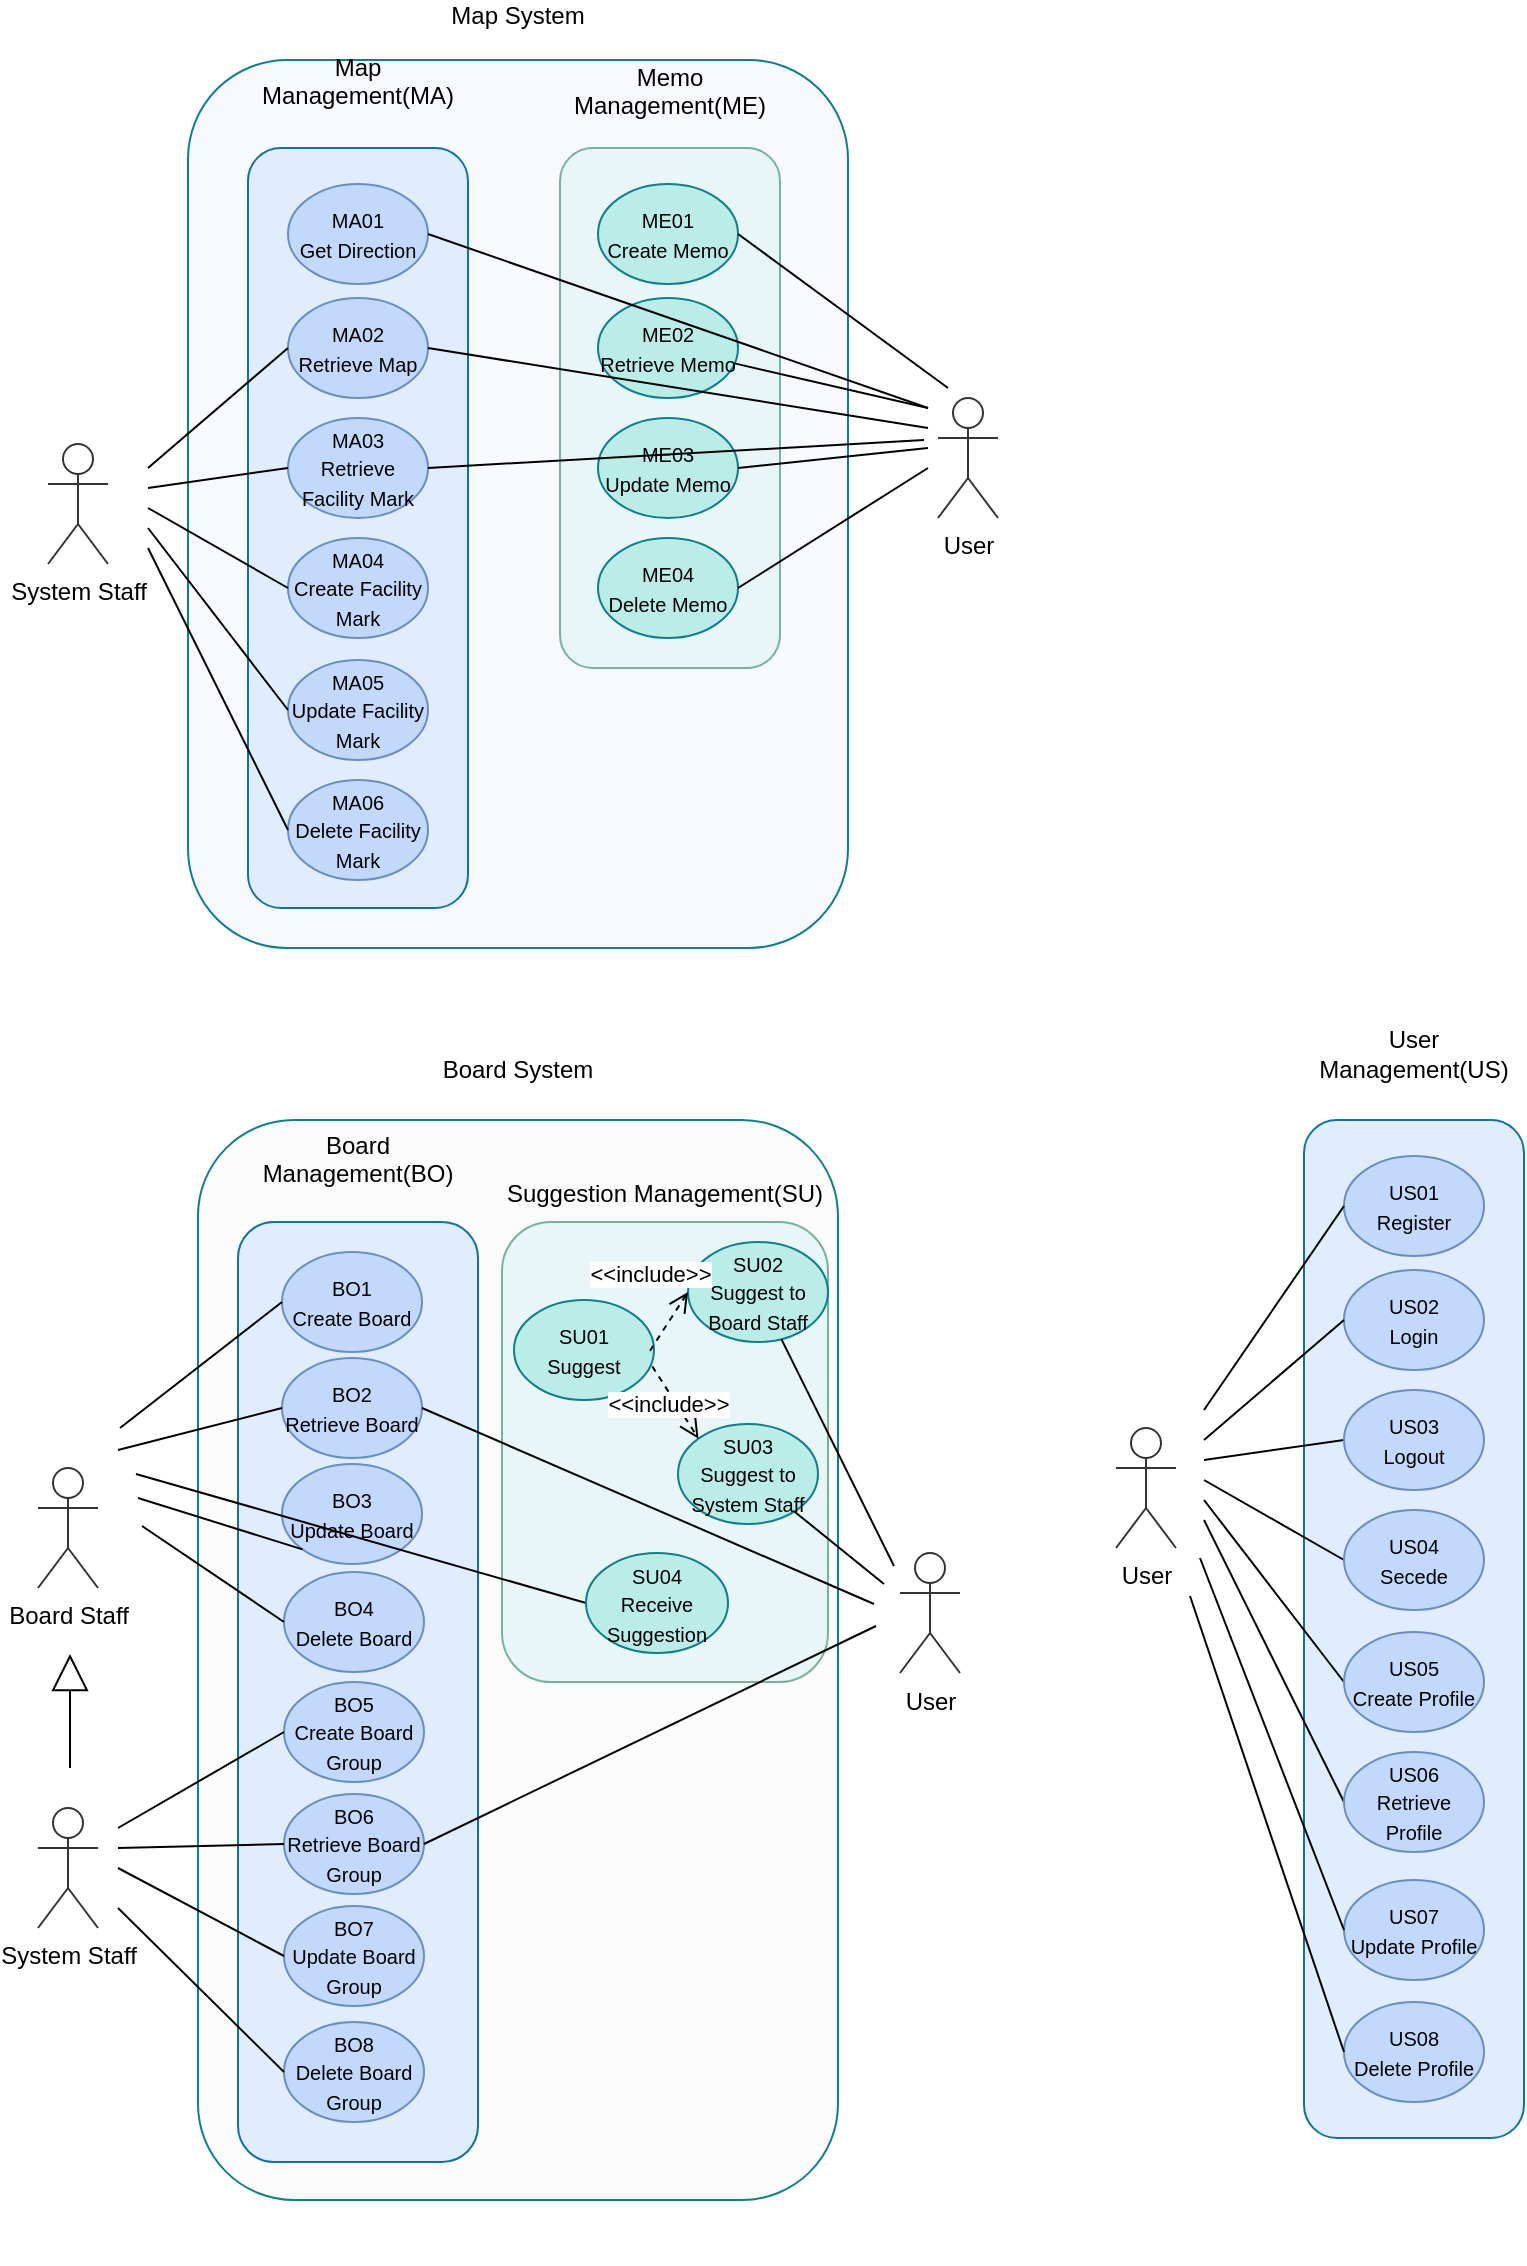 <mxfile version="14.5.7" type="github">
  <diagram id="os8BwO5idqNauNAGnZHe" name="Page-1">
    <mxGraphModel dx="943" dy="524" grid="0" gridSize="10" guides="1" tooltips="1" connect="1" arrows="1" fold="1" page="1" pageScale="1" pageWidth="827" pageHeight="1169" math="0" shadow="0">
      <root>
        <mxCell id="0" />
        <mxCell id="1" parent="0" />
        <mxCell id="9S0N9jBB2vzTJLr5Gff_-25" value="Board System&lt;br&gt;&lt;br&gt;&lt;br&gt;&lt;br&gt;&lt;br&gt;&lt;br&gt;&lt;br&gt;&lt;br&gt;&lt;br&gt;&lt;br&gt;&lt;br&gt;&lt;br&gt;&lt;br&gt;&lt;br&gt;&lt;br&gt;&lt;br&gt;&lt;br&gt;&lt;br&gt;&lt;br&gt;&lt;br&gt;&lt;br&gt;&lt;br&gt;&lt;br&gt;&lt;br&gt;&lt;br&gt;&lt;br&gt;&lt;br&gt;&lt;br&gt;&lt;br&gt;&lt;br&gt;&lt;br&gt;&lt;br&gt;&lt;br&gt;&lt;br&gt;&lt;br&gt;&lt;br&gt;&lt;br&gt;&lt;br&gt;&lt;br&gt;&lt;br&gt;&lt;br&gt;&lt;br&gt;" style="rounded=1;whiteSpace=wrap;html=1;strokeColor=#0E8088;fillColor=#FCFCFC;" parent="1" vertex="1">
          <mxGeometry x="125" y="565" width="320" height="540" as="geometry" />
        </mxCell>
        <mxCell id="9S0N9jBB2vzTJLr5Gff_-110" value="Suggestion Management(SU)&lt;br&gt;&lt;br&gt;&lt;br&gt;&lt;br&gt;&lt;br&gt;&lt;br&gt;&lt;br&gt;&lt;br&gt;&lt;br&gt;&lt;br&gt;&lt;br&gt;&lt;br&gt;&lt;br&gt;&lt;br&gt;&lt;br&gt;&lt;br&gt;&lt;br&gt;&lt;br&gt;&lt;br&gt;" style="rounded=1;whiteSpace=wrap;html=1;fillColor=#E8F6F7;strokeColor=#76B39D;" parent="1" vertex="1">
          <mxGeometry x="277" y="616" width="163" height="230" as="geometry" />
        </mxCell>
        <mxCell id="9S0N9jBB2vzTJLr5Gff_-77" value="" style="group" parent="1" vertex="1" connectable="0">
          <mxGeometry x="50" y="35" width="506" height="444" as="geometry" />
        </mxCell>
        <mxCell id="9S0N9jBB2vzTJLr5Gff_-24" value="Map System&lt;br&gt;&lt;br&gt;&lt;br&gt;&lt;br&gt;&lt;br&gt;&lt;br&gt;&lt;br&gt;&lt;br&gt;&lt;br&gt;&lt;br&gt;&lt;br&gt;&lt;br&gt;&lt;br&gt;&lt;br&gt;&lt;br&gt;&lt;br&gt;&lt;br&gt;&lt;br&gt;&lt;br&gt;&lt;br&gt;&lt;br&gt;&lt;br&gt;&lt;br&gt;&lt;br&gt;&lt;br&gt;&lt;br&gt;&lt;br&gt;&lt;br&gt;&lt;br&gt;&lt;br&gt;&lt;br&gt;&lt;br&gt;&lt;br&gt;&lt;br&gt;&lt;br&gt;" style="rounded=1;whiteSpace=wrap;html=1;strokeColor=#0e8088;fillColor=#F7F9FC;" parent="9S0N9jBB2vzTJLr5Gff_-77" vertex="1">
          <mxGeometry x="70" width="330" height="444" as="geometry" />
        </mxCell>
        <mxCell id="9S0N9jBB2vzTJLr5Gff_-1" value="System Staff" style="shape=umlActor;verticalLabelPosition=bottom;verticalAlign=top;html=1;outlineConnect=0;fillColor=none;strokeColor=#333333;" parent="9S0N9jBB2vzTJLr5Gff_-77" vertex="1">
          <mxGeometry y="192" width="30" height="60" as="geometry" />
        </mxCell>
        <mxCell id="9S0N9jBB2vzTJLr5Gff_-3" value="User" style="shape=umlActor;verticalLabelPosition=bottom;verticalAlign=top;html=1;outlineConnect=0;fillColor=none;strokeColor=#333333;" parent="9S0N9jBB2vzTJLr5Gff_-77" vertex="1">
          <mxGeometry x="445" y="169" width="30" height="60" as="geometry" />
        </mxCell>
        <mxCell id="9S0N9jBB2vzTJLr5Gff_-61" value="" style="group" parent="9S0N9jBB2vzTJLr5Gff_-77" vertex="1" connectable="0">
          <mxGeometry x="100" y="44" width="110" height="380" as="geometry" />
        </mxCell>
        <mxCell id="9S0N9jBB2vzTJLr5Gff_-19" value="Map Management(MA)&lt;br&gt;&lt;br&gt;&lt;br&gt;&lt;br&gt;&lt;br&gt;&lt;br&gt;&lt;br&gt;&lt;br&gt;&lt;br&gt;&lt;br&gt;&lt;br&gt;&lt;br&gt;&lt;br&gt;&lt;br&gt;&lt;br&gt;&lt;br&gt;&lt;br&gt;&lt;br&gt;&lt;br&gt;&lt;br&gt;&lt;br&gt;&lt;br&gt;&lt;br&gt;&lt;br&gt;&lt;br&gt;&lt;br&gt;&lt;br&gt;&lt;br&gt;&lt;br&gt;&lt;br&gt;&lt;br&gt;&lt;br&gt;" style="rounded=1;whiteSpace=wrap;html=1;strokeColor=#10739e;fillColor=#E0EDFF;" parent="9S0N9jBB2vzTJLr5Gff_-61" vertex="1">
          <mxGeometry width="110" height="380" as="geometry" />
        </mxCell>
        <mxCell id="9S0N9jBB2vzTJLr5Gff_-6" value="&lt;font style=&quot;font-size: 10px&quot;&gt;MA04&lt;br&gt;Create Facility Mark&lt;/font&gt;" style="ellipse;whiteSpace=wrap;html=1;strokeColor=#6c8ebf;fillColor=#C2D9FC;" parent="9S0N9jBB2vzTJLr5Gff_-61" vertex="1">
          <mxGeometry x="20" y="195" width="70" height="50" as="geometry" />
        </mxCell>
        <mxCell id="9S0N9jBB2vzTJLr5Gff_-7" value="&lt;font style=&quot;font-size: 10px&quot;&gt;MA05&lt;br&gt;Update Facility Mark&lt;/font&gt;" style="ellipse;whiteSpace=wrap;html=1;strokeColor=#6c8ebf;fillColor=#C2D9FC;" parent="9S0N9jBB2vzTJLr5Gff_-61" vertex="1">
          <mxGeometry x="20" y="256" width="70" height="50" as="geometry" />
        </mxCell>
        <mxCell id="9S0N9jBB2vzTJLr5Gff_-8" value="&lt;font style=&quot;font-size: 10px&quot;&gt;MA06&lt;br&gt;Delete Facility Mark&lt;/font&gt;" style="ellipse;whiteSpace=wrap;html=1;strokeColor=#6c8ebf;fillColor=#C2D9FC;" parent="9S0N9jBB2vzTJLr5Gff_-61" vertex="1">
          <mxGeometry x="20" y="316" width="70" height="50" as="geometry" />
        </mxCell>
        <mxCell id="9S0N9jBB2vzTJLr5Gff_-9" value="&lt;font style=&quot;font-size: 10px&quot;&gt;MA01&lt;br&gt;Get Direction&lt;/font&gt;" style="ellipse;whiteSpace=wrap;html=1;strokeColor=#6c8ebf;fillColor=#C2D9FC;" parent="9S0N9jBB2vzTJLr5Gff_-61" vertex="1">
          <mxGeometry x="20" y="18" width="70" height="50" as="geometry" />
        </mxCell>
        <mxCell id="9S0N9jBB2vzTJLr5Gff_-10" value="&lt;font style=&quot;font-size: 10px&quot;&gt;MA03&lt;br&gt;Retrieve Facility Mark&lt;/font&gt;" style="ellipse;whiteSpace=wrap;html=1;strokeColor=#6c8ebf;fillColor=#C2D9FC;" parent="9S0N9jBB2vzTJLr5Gff_-61" vertex="1">
          <mxGeometry x="20" y="135" width="70" height="50" as="geometry" />
        </mxCell>
        <mxCell id="9S0N9jBB2vzTJLr5Gff_-12" value="&lt;font style=&quot;font-size: 10px&quot;&gt;MA02&lt;br&gt;Retrieve Map&lt;/font&gt;" style="ellipse;whiteSpace=wrap;html=1;strokeColor=#6c8ebf;fillColor=#C2D9FC;" parent="9S0N9jBB2vzTJLr5Gff_-61" vertex="1">
          <mxGeometry x="20" y="75" width="70" height="50" as="geometry" />
        </mxCell>
        <mxCell id="9S0N9jBB2vzTJLr5Gff_-62" value="" style="group" parent="9S0N9jBB2vzTJLr5Gff_-77" vertex="1" connectable="0">
          <mxGeometry x="256" y="44" width="110" height="260" as="geometry" />
        </mxCell>
        <mxCell id="9S0N9jBB2vzTJLr5Gff_-18" value="Memo Management(ME)&lt;br&gt;&lt;br&gt;&lt;br&gt;&lt;br&gt;&lt;br&gt;&lt;br&gt;&lt;br&gt;&lt;br&gt;&lt;br&gt;&lt;br&gt;&lt;br&gt;&lt;br&gt;&lt;br&gt;&lt;br&gt;&lt;br&gt;&lt;br&gt;&lt;br&gt;&lt;br&gt;&lt;br&gt;&lt;br&gt;&lt;br&gt;&lt;br&gt;&lt;br&gt;" style="rounded=1;whiteSpace=wrap;html=1;fillColor=#E8F6F7;strokeColor=#76B39D;" parent="9S0N9jBB2vzTJLr5Gff_-62" vertex="1">
          <mxGeometry width="110" height="260" as="geometry" />
        </mxCell>
        <mxCell id="9S0N9jBB2vzTJLr5Gff_-14" value="&lt;font style=&quot;font-size: 10px&quot;&gt;ME01&lt;br&gt;Create Memo&lt;/font&gt;" style="ellipse;whiteSpace=wrap;html=1;strokeColor=#0e8088;fillColor=#BBEDE8;" parent="9S0N9jBB2vzTJLr5Gff_-62" vertex="1">
          <mxGeometry x="19" y="18" width="70" height="50" as="geometry" />
        </mxCell>
        <mxCell id="9S0N9jBB2vzTJLr5Gff_-15" value="&lt;font style=&quot;font-size: 10px&quot;&gt;ME02&lt;br&gt;Retrieve Memo&lt;/font&gt;" style="ellipse;whiteSpace=wrap;html=1;strokeColor=#0e8088;fillColor=#BBEDE8;" parent="9S0N9jBB2vzTJLr5Gff_-62" vertex="1">
          <mxGeometry x="19" y="75" width="70" height="50" as="geometry" />
        </mxCell>
        <mxCell id="9S0N9jBB2vzTJLr5Gff_-16" value="&lt;font style=&quot;font-size: 10px&quot;&gt;ME03&lt;br&gt;Update Memo&lt;/font&gt;" style="ellipse;whiteSpace=wrap;html=1;strokeColor=#0e8088;fillColor=#BBEDE8;" parent="9S0N9jBB2vzTJLr5Gff_-62" vertex="1">
          <mxGeometry x="19" y="135" width="70" height="50" as="geometry" />
        </mxCell>
        <mxCell id="9S0N9jBB2vzTJLr5Gff_-17" value="&lt;font style=&quot;font-size: 10px&quot;&gt;ME04&lt;br&gt;Delete Memo&lt;/font&gt;" style="ellipse;whiteSpace=wrap;html=1;strokeColor=#0e8088;fillColor=#BBEDE8;" parent="9S0N9jBB2vzTJLr5Gff_-62" vertex="1">
          <mxGeometry x="19" y="195" width="70" height="50" as="geometry" />
        </mxCell>
        <mxCell id="9S0N9jBB2vzTJLr5Gff_-64" value="" style="endArrow=none;html=1;exitX=1;exitY=0.5;exitDx=0;exitDy=0;" parent="9S0N9jBB2vzTJLr5Gff_-77" source="9S0N9jBB2vzTJLr5Gff_-14" edge="1">
          <mxGeometry width="50" height="50" relative="1" as="geometry">
            <mxPoint x="260" y="304" as="sourcePoint" />
            <mxPoint x="450" y="164" as="targetPoint" />
          </mxGeometry>
        </mxCell>
        <mxCell id="9S0N9jBB2vzTJLr5Gff_-65" value="" style="endArrow=none;html=1;" parent="9S0N9jBB2vzTJLr5Gff_-77" source="9S0N9jBB2vzTJLr5Gff_-15" edge="1">
          <mxGeometry width="50" height="50" relative="1" as="geometry">
            <mxPoint x="355" y="97" as="sourcePoint" />
            <mxPoint x="440" y="174" as="targetPoint" />
          </mxGeometry>
        </mxCell>
        <mxCell id="9S0N9jBB2vzTJLr5Gff_-66" value="" style="endArrow=none;html=1;exitX=1;exitY=0.5;exitDx=0;exitDy=0;" parent="9S0N9jBB2vzTJLr5Gff_-77" source="9S0N9jBB2vzTJLr5Gff_-16" edge="1">
          <mxGeometry width="50" height="50" relative="1" as="geometry">
            <mxPoint x="365" y="107" as="sourcePoint" />
            <mxPoint x="440" y="194" as="targetPoint" />
          </mxGeometry>
        </mxCell>
        <mxCell id="9S0N9jBB2vzTJLr5Gff_-67" value="" style="endArrow=none;html=1;exitX=1;exitY=0.5;exitDx=0;exitDy=0;" parent="9S0N9jBB2vzTJLr5Gff_-77" source="9S0N9jBB2vzTJLr5Gff_-17" edge="1">
          <mxGeometry width="50" height="50" relative="1" as="geometry">
            <mxPoint x="375" y="117" as="sourcePoint" />
            <mxPoint x="440" y="204" as="targetPoint" />
          </mxGeometry>
        </mxCell>
        <mxCell id="9S0N9jBB2vzTJLr5Gff_-68" value="" style="endArrow=none;html=1;exitX=1;exitY=0.5;exitDx=0;exitDy=0;" parent="9S0N9jBB2vzTJLr5Gff_-77" source="9S0N9jBB2vzTJLr5Gff_-9" edge="1">
          <mxGeometry width="50" height="50" relative="1" as="geometry">
            <mxPoint x="385" y="127" as="sourcePoint" />
            <mxPoint x="440" y="174" as="targetPoint" />
          </mxGeometry>
        </mxCell>
        <mxCell id="9S0N9jBB2vzTJLr5Gff_-69" value="" style="endArrow=none;html=1;exitX=1;exitY=0.5;exitDx=0;exitDy=0;" parent="9S0N9jBB2vzTJLr5Gff_-77" source="9S0N9jBB2vzTJLr5Gff_-12" edge="1">
          <mxGeometry width="50" height="50" relative="1" as="geometry">
            <mxPoint x="395" y="137" as="sourcePoint" />
            <mxPoint x="440" y="184" as="targetPoint" />
          </mxGeometry>
        </mxCell>
        <mxCell id="9S0N9jBB2vzTJLr5Gff_-70" value="" style="endArrow=none;html=1;entryX=0;entryY=0.5;entryDx=0;entryDy=0;" parent="9S0N9jBB2vzTJLr5Gff_-77" target="9S0N9jBB2vzTJLr5Gff_-10" edge="1">
          <mxGeometry width="50" height="50" relative="1" as="geometry">
            <mxPoint x="50" y="214" as="sourcePoint" />
            <mxPoint x="490" y="234" as="targetPoint" />
          </mxGeometry>
        </mxCell>
        <mxCell id="9S0N9jBB2vzTJLr5Gff_-72" value="" style="endArrow=none;html=1;entryX=0;entryY=0.5;entryDx=0;entryDy=0;" parent="9S0N9jBB2vzTJLr5Gff_-77" target="9S0N9jBB2vzTJLr5Gff_-6" edge="1">
          <mxGeometry width="50" height="50" relative="1" as="geometry">
            <mxPoint x="50" y="224" as="sourcePoint" />
            <mxPoint x="130.0" y="214" as="targetPoint" />
          </mxGeometry>
        </mxCell>
        <mxCell id="9S0N9jBB2vzTJLr5Gff_-73" value="" style="endArrow=none;html=1;entryX=0;entryY=0.5;entryDx=0;entryDy=0;" parent="9S0N9jBB2vzTJLr5Gff_-77" target="9S0N9jBB2vzTJLr5Gff_-7" edge="1">
          <mxGeometry width="50" height="50" relative="1" as="geometry">
            <mxPoint x="50" y="234" as="sourcePoint" />
            <mxPoint x="140.0" y="224" as="targetPoint" />
          </mxGeometry>
        </mxCell>
        <mxCell id="9S0N9jBB2vzTJLr5Gff_-74" value="" style="endArrow=none;html=1;entryX=0;entryY=0.5;entryDx=0;entryDy=0;" parent="9S0N9jBB2vzTJLr5Gff_-77" target="9S0N9jBB2vzTJLr5Gff_-8" edge="1">
          <mxGeometry width="50" height="50" relative="1" as="geometry">
            <mxPoint x="50" y="244" as="sourcePoint" />
            <mxPoint x="150.0" y="234" as="targetPoint" />
          </mxGeometry>
        </mxCell>
        <mxCell id="9S0N9jBB2vzTJLr5Gff_-75" value="" style="endArrow=none;html=1;entryX=0;entryY=0.5;entryDx=0;entryDy=0;" parent="9S0N9jBB2vzTJLr5Gff_-77" target="9S0N9jBB2vzTJLr5Gff_-12" edge="1">
          <mxGeometry width="50" height="50" relative="1" as="geometry">
            <mxPoint x="50" y="204" as="sourcePoint" />
            <mxPoint x="160.0" y="244" as="targetPoint" />
          </mxGeometry>
        </mxCell>
        <mxCell id="H-9pgvWS_5h5iuOldSry-32" value="" style="endArrow=none;html=1;exitX=1;exitY=0.5;exitDx=0;exitDy=0;" edge="1" parent="1" source="9S0N9jBB2vzTJLr5Gff_-10">
          <mxGeometry width="50" height="50" relative="1" as="geometry">
            <mxPoint x="282" y="298" as="sourcePoint" />
            <mxPoint x="488" y="225" as="targetPoint" />
          </mxGeometry>
        </mxCell>
        <mxCell id="H-9pgvWS_5h5iuOldSry-60" value="" style="group" vertex="1" connectable="0" parent="1">
          <mxGeometry x="584" y="565" width="204" height="509" as="geometry" />
        </mxCell>
        <mxCell id="H-9pgvWS_5h5iuOldSry-6" value="User Management(US)&lt;br&gt;&lt;br&gt;&lt;br&gt;&lt;br&gt;&lt;br&gt;&lt;br&gt;&lt;br&gt;&lt;br&gt;&lt;br&gt;&lt;br&gt;&lt;br&gt;&lt;br&gt;&lt;br&gt;&lt;br&gt;&lt;br&gt;&lt;br&gt;&lt;br&gt;&lt;br&gt;&lt;br&gt;&lt;br&gt;&lt;br&gt;&lt;br&gt;&lt;br&gt;&lt;br&gt;&lt;br&gt;&lt;br&gt;&lt;br&gt;&lt;br&gt;&lt;br&gt;&lt;br&gt;&lt;br&gt;&lt;br&gt;&lt;br&gt;&lt;br&gt;&lt;br&gt;&lt;br&gt;&lt;br&gt;&lt;br&gt;&lt;br&gt;&lt;br&gt;&lt;br&gt;" style="rounded=1;whiteSpace=wrap;html=1;strokeColor=#10739e;fillColor=#E0EDFF;" vertex="1" parent="H-9pgvWS_5h5iuOldSry-60">
          <mxGeometry x="94" width="110" height="509" as="geometry" />
        </mxCell>
        <mxCell id="H-9pgvWS_5h5iuOldSry-4" value="User" style="shape=umlActor;verticalLabelPosition=bottom;verticalAlign=top;html=1;outlineConnect=0;fillColor=none;strokeColor=#333333;" vertex="1" parent="H-9pgvWS_5h5iuOldSry-60">
          <mxGeometry y="154" width="30" height="60" as="geometry" />
        </mxCell>
        <mxCell id="H-9pgvWS_5h5iuOldSry-25" value="" style="endArrow=none;html=1;entryX=0;entryY=0.5;entryDx=0;entryDy=0;" edge="1" parent="H-9pgvWS_5h5iuOldSry-60" target="H-9pgvWS_5h5iuOldSry-11">
          <mxGeometry x="-6" y="-44" width="50" height="50" as="geometry">
            <mxPoint x="44" y="170" as="sourcePoint" />
            <mxPoint x="484" y="190" as="targetPoint" />
          </mxGeometry>
        </mxCell>
        <mxCell id="H-9pgvWS_5h5iuOldSry-26" value="" style="endArrow=none;html=1;entryX=0;entryY=0.5;entryDx=0;entryDy=0;" edge="1" parent="H-9pgvWS_5h5iuOldSry-60" target="H-9pgvWS_5h5iuOldSry-7">
          <mxGeometry x="-6" y="-44" width="50" height="50" as="geometry">
            <mxPoint x="44" y="180" as="sourcePoint" />
            <mxPoint x="124.0" y="170" as="targetPoint" />
          </mxGeometry>
        </mxCell>
        <mxCell id="H-9pgvWS_5h5iuOldSry-27" value="" style="endArrow=none;html=1;entryX=0;entryY=0.5;entryDx=0;entryDy=0;" edge="1" parent="H-9pgvWS_5h5iuOldSry-60" target="H-9pgvWS_5h5iuOldSry-8">
          <mxGeometry x="-6" y="-44" width="50" height="50" as="geometry">
            <mxPoint x="44" y="190" as="sourcePoint" />
            <mxPoint x="134.0" y="180" as="targetPoint" />
          </mxGeometry>
        </mxCell>
        <mxCell id="H-9pgvWS_5h5iuOldSry-28" value="" style="endArrow=none;html=1;entryX=0;entryY=0.5;entryDx=0;entryDy=0;" edge="1" parent="H-9pgvWS_5h5iuOldSry-60" target="H-9pgvWS_5h5iuOldSry-9">
          <mxGeometry x="-6" y="-44" width="50" height="50" as="geometry">
            <mxPoint x="44" y="200" as="sourcePoint" />
            <mxPoint x="144.0" y="190" as="targetPoint" />
          </mxGeometry>
        </mxCell>
        <mxCell id="H-9pgvWS_5h5iuOldSry-7" value="&lt;font style=&quot;font-size: 10px&quot;&gt;US04&lt;br&gt;Secede&lt;br&gt;&lt;/font&gt;" style="ellipse;whiteSpace=wrap;html=1;strokeColor=#6c8ebf;fillColor=#C2D9FC;" vertex="1" parent="H-9pgvWS_5h5iuOldSry-60">
          <mxGeometry x="114" y="195" width="70" height="50" as="geometry" />
        </mxCell>
        <mxCell id="H-9pgvWS_5h5iuOldSry-8" value="&lt;font style=&quot;font-size: 10px&quot;&gt;US05&lt;br&gt;Create Profile&lt;/font&gt;" style="ellipse;whiteSpace=wrap;html=1;strokeColor=#6c8ebf;fillColor=#C2D9FC;" vertex="1" parent="H-9pgvWS_5h5iuOldSry-60">
          <mxGeometry x="114" y="256" width="70" height="50" as="geometry" />
        </mxCell>
        <mxCell id="H-9pgvWS_5h5iuOldSry-9" value="&lt;font style=&quot;font-size: 10px&quot;&gt;US06&lt;br&gt;Retrieve Profile&lt;/font&gt;" style="ellipse;whiteSpace=wrap;html=1;strokeColor=#6c8ebf;fillColor=#C2D9FC;" vertex="1" parent="H-9pgvWS_5h5iuOldSry-60">
          <mxGeometry x="114" y="316" width="70" height="50" as="geometry" />
        </mxCell>
        <mxCell id="H-9pgvWS_5h5iuOldSry-10" value="&lt;font style=&quot;font-size: 10px&quot;&gt;US01&lt;br&gt;Register&lt;/font&gt;" style="ellipse;whiteSpace=wrap;html=1;strokeColor=#6c8ebf;fillColor=#C2D9FC;" vertex="1" parent="H-9pgvWS_5h5iuOldSry-60">
          <mxGeometry x="114" y="18" width="70" height="50" as="geometry" />
        </mxCell>
        <mxCell id="H-9pgvWS_5h5iuOldSry-11" value="&lt;font style=&quot;font-size: 10px&quot;&gt;US03&lt;br&gt;Logout&lt;/font&gt;" style="ellipse;whiteSpace=wrap;html=1;strokeColor=#6c8ebf;fillColor=#C2D9FC;" vertex="1" parent="H-9pgvWS_5h5iuOldSry-60">
          <mxGeometry x="114" y="135" width="70" height="50" as="geometry" />
        </mxCell>
        <mxCell id="H-9pgvWS_5h5iuOldSry-12" value="&lt;font style=&quot;font-size: 10px&quot;&gt;US02&lt;br&gt;Login&lt;/font&gt;" style="ellipse;whiteSpace=wrap;html=1;strokeColor=#6c8ebf;fillColor=#C2D9FC;" vertex="1" parent="H-9pgvWS_5h5iuOldSry-60">
          <mxGeometry x="114" y="75" width="70" height="50" as="geometry" />
        </mxCell>
        <mxCell id="H-9pgvWS_5h5iuOldSry-55" value="&lt;font style=&quot;font-size: 10px&quot;&gt;US07&lt;br&gt;Update Profile&lt;/font&gt;" style="ellipse;whiteSpace=wrap;html=1;strokeColor=#6c8ebf;fillColor=#C2D9FC;" vertex="1" parent="H-9pgvWS_5h5iuOldSry-60">
          <mxGeometry x="114" y="380" width="70" height="50" as="geometry" />
        </mxCell>
        <mxCell id="H-9pgvWS_5h5iuOldSry-56" value="&lt;font style=&quot;font-size: 10px&quot;&gt;US08&lt;br&gt;Delete Profile&lt;/font&gt;" style="ellipse;whiteSpace=wrap;html=1;strokeColor=#6c8ebf;fillColor=#C2D9FC;" vertex="1" parent="H-9pgvWS_5h5iuOldSry-60">
          <mxGeometry x="114" y="441" width="70" height="50" as="geometry" />
        </mxCell>
        <mxCell id="H-9pgvWS_5h5iuOldSry-57" value="" style="endArrow=none;html=1;entryX=0;entryY=0.5;entryDx=0;entryDy=0;" edge="1" parent="H-9pgvWS_5h5iuOldSry-60" target="H-9pgvWS_5h5iuOldSry-10">
          <mxGeometry width="50" height="50" relative="1" as="geometry">
            <mxPoint x="44" y="145" as="sourcePoint" />
            <mxPoint x="434" y="263" as="targetPoint" />
          </mxGeometry>
        </mxCell>
        <mxCell id="H-9pgvWS_5h5iuOldSry-29" value="" style="endArrow=none;html=1;entryX=0;entryY=0.5;entryDx=0;entryDy=0;" edge="1" parent="H-9pgvWS_5h5iuOldSry-60" target="H-9pgvWS_5h5iuOldSry-12">
          <mxGeometry x="-6" y="-44" width="50" height="50" as="geometry">
            <mxPoint x="44" y="160" as="sourcePoint" />
            <mxPoint x="154.0" y="200" as="targetPoint" />
          </mxGeometry>
        </mxCell>
        <mxCell id="H-9pgvWS_5h5iuOldSry-58" value="" style="endArrow=none;html=1;entryX=0;entryY=0.5;entryDx=0;entryDy=0;" edge="1" parent="H-9pgvWS_5h5iuOldSry-60" target="H-9pgvWS_5h5iuOldSry-56">
          <mxGeometry width="50" height="50" relative="1" as="geometry">
            <mxPoint x="37" y="238" as="sourcePoint" />
            <mxPoint x="434" y="263" as="targetPoint" />
          </mxGeometry>
        </mxCell>
        <mxCell id="H-9pgvWS_5h5iuOldSry-59" value="" style="endArrow=none;html=1;entryX=0;entryY=0.5;entryDx=0;entryDy=0;" edge="1" parent="H-9pgvWS_5h5iuOldSry-60" target="H-9pgvWS_5h5iuOldSry-55">
          <mxGeometry width="50" height="50" relative="1" as="geometry">
            <mxPoint x="42" y="219" as="sourcePoint" />
            <mxPoint x="434" y="263" as="targetPoint" />
          </mxGeometry>
        </mxCell>
        <mxCell id="9S0N9jBB2vzTJLr5Gff_-109" value="User" style="shape=umlActor;verticalLabelPosition=bottom;verticalAlign=top;html=1;outlineConnect=0;strokeColor=#333333;fillColor=none;" parent="1" vertex="1">
          <mxGeometry x="476" y="781.5" width="30" height="60" as="geometry" />
        </mxCell>
        <mxCell id="9S0N9jBB2vzTJLr5Gff_-128" value="" style="group" parent="1" vertex="1" connectable="0">
          <mxGeometry x="145" y="616" width="120" height="470" as="geometry" />
        </mxCell>
        <mxCell id="9S0N9jBB2vzTJLr5Gff_-120" value="Board Management(BO)&lt;br&gt;&lt;br&gt;&lt;br&gt;&lt;br&gt;&lt;br&gt;&lt;br&gt;&lt;br&gt;&lt;br&gt;&lt;br&gt;&lt;br&gt;&lt;br&gt;&lt;br&gt;&lt;br&gt;&lt;br&gt;&lt;br&gt;&lt;br&gt;&lt;br&gt;&lt;br&gt;&lt;br&gt;&lt;br&gt;&lt;br&gt;&lt;br&gt;&lt;br&gt;&lt;br&gt;&lt;br&gt;&lt;br&gt;&lt;br&gt;&lt;br&gt;&lt;br&gt;&lt;br&gt;&lt;br&gt;&lt;br&gt;&lt;br&gt;&lt;br&gt;&lt;br&gt;&lt;br&gt;&lt;br&gt;&lt;br&gt;" style="rounded=1;whiteSpace=wrap;html=1;strokeColor=#10739e;fillColor=#E0EDFF;" parent="9S0N9jBB2vzTJLr5Gff_-128" vertex="1">
          <mxGeometry width="120" height="470" as="geometry" />
        </mxCell>
        <mxCell id="9S0N9jBB2vzTJLr5Gff_-33" value="&lt;font style=&quot;font-size: 10px&quot;&gt;BO6&lt;br&gt;Retrieve Board Group&lt;/font&gt;" style="ellipse;whiteSpace=wrap;html=1;fillColor=#C2D9FC;strokeColor=#6C8EBF;" parent="9S0N9jBB2vzTJLr5Gff_-128" vertex="1">
          <mxGeometry x="23" y="286" width="70" height="50" as="geometry" />
        </mxCell>
        <mxCell id="9S0N9jBB2vzTJLr5Gff_-29" value="&lt;font style=&quot;font-size: 10px&quot;&gt;BO5&lt;br&gt;Create Board Group&lt;/font&gt;" style="ellipse;whiteSpace=wrap;html=1;fillColor=#C2D9FC;strokeColor=#6C8EBF;" parent="9S0N9jBB2vzTJLr5Gff_-128" vertex="1">
          <mxGeometry x="23" y="230" width="70" height="50" as="geometry" />
        </mxCell>
        <mxCell id="9S0N9jBB2vzTJLr5Gff_-30" value="&lt;font style=&quot;font-size: 10px&quot;&gt;BO7&lt;br&gt;Update Board Group&lt;/font&gt;" style="ellipse;whiteSpace=wrap;html=1;fillColor=#C2D9FC;strokeColor=#6C8EBF;" parent="9S0N9jBB2vzTJLr5Gff_-128" vertex="1">
          <mxGeometry x="23" y="342" width="70" height="50" as="geometry" />
        </mxCell>
        <mxCell id="9S0N9jBB2vzTJLr5Gff_-31" value="&lt;font style=&quot;font-size: 10px&quot;&gt;BO8&lt;br&gt;Delete Board Group&lt;/font&gt;" style="ellipse;whiteSpace=wrap;html=1;fillColor=#C2D9FC;strokeColor=#6C8EBF;" parent="9S0N9jBB2vzTJLr5Gff_-128" vertex="1">
          <mxGeometry x="23" y="400" width="70" height="50" as="geometry" />
        </mxCell>
        <mxCell id="H-9pgvWS_5h5iuOldSry-35" value="" style="group" vertex="1" connectable="0" parent="9S0N9jBB2vzTJLr5Gff_-128">
          <mxGeometry x="22" y="15" width="71" height="210" as="geometry" />
        </mxCell>
        <mxCell id="9S0N9jBB2vzTJLr5Gff_-26" value="&lt;font style=&quot;font-size: 10px&quot;&gt;BO2&lt;br&gt;Retrieve Board&lt;/font&gt;" style="ellipse;whiteSpace=wrap;html=1;fillColor=#C2D9FC;strokeColor=#6C8EBF;" parent="H-9pgvWS_5h5iuOldSry-35" vertex="1">
          <mxGeometry y="53" width="70" height="50" as="geometry" />
        </mxCell>
        <mxCell id="9S0N9jBB2vzTJLr5Gff_-27" value="&lt;font style=&quot;font-size: 10px&quot;&gt;BO3&lt;br&gt;Update Board&lt;/font&gt;" style="ellipse;whiteSpace=wrap;html=1;fillColor=#C2D9FC;strokeColor=#6C8EBF;" parent="H-9pgvWS_5h5iuOldSry-35" vertex="1">
          <mxGeometry y="106" width="70" height="50" as="geometry" />
        </mxCell>
        <mxCell id="9S0N9jBB2vzTJLr5Gff_-32" value="&lt;font style=&quot;font-size: 10px&quot;&gt;BO1&lt;br&gt;Create Board&lt;/font&gt;" style="ellipse;whiteSpace=wrap;html=1;fillColor=#C2D9FC;strokeColor=#6C8EBF;" parent="H-9pgvWS_5h5iuOldSry-35" vertex="1">
          <mxGeometry width="70" height="50" as="geometry" />
        </mxCell>
        <mxCell id="9S0N9jBB2vzTJLr5Gff_-28" value="&lt;font style=&quot;font-size: 10px&quot;&gt;BO4&lt;br&gt;Delete Board&lt;/font&gt;" style="ellipse;whiteSpace=wrap;html=1;fillColor=#C2D9FC;strokeColor=#6C8EBF;" parent="H-9pgvWS_5h5iuOldSry-35" vertex="1">
          <mxGeometry x="1" y="160" width="70" height="50" as="geometry" />
        </mxCell>
        <mxCell id="9S0N9jBB2vzTJLr5Gff_-150" value="" style="endArrow=none;html=1;exitX=0;exitY=0.5;exitDx=0;exitDy=0;" parent="1" source="9S0N9jBB2vzTJLr5Gff_-39" edge="1">
          <mxGeometry x="45" y="565" width="50" height="50" as="geometry">
            <mxPoint x="307" y="796" as="sourcePoint" />
            <mxPoint x="94" y="742" as="targetPoint" />
          </mxGeometry>
        </mxCell>
        <mxCell id="H-9pgvWS_5h5iuOldSry-34" value="" style="group" vertex="1" connectable="0" parent="1">
          <mxGeometry x="45" y="719" width="60" height="80" as="geometry" />
        </mxCell>
        <mxCell id="9S0N9jBB2vzTJLr5Gff_-41" value="Board Staff" style="shape=umlActor;verticalLabelPosition=bottom;verticalAlign=top;html=1;outlineConnect=0;strokeColor=#333333;fillColor=none;" parent="H-9pgvWS_5h5iuOldSry-34" vertex="1">
          <mxGeometry y="20" width="30" height="60" as="geometry" />
        </mxCell>
        <mxCell id="9S0N9jBB2vzTJLr5Gff_-135" value="" style="endArrow=none;html=1;exitX=0;exitY=0.5;exitDx=0;exitDy=0;" parent="H-9pgvWS_5h5iuOldSry-34" source="9S0N9jBB2vzTJLr5Gff_-32" edge="1">
          <mxGeometry y="-154" width="50" height="50" as="geometry">
            <mxPoint x="-10" y="40" as="sourcePoint" />
            <mxPoint x="41" as="targetPoint" />
          </mxGeometry>
        </mxCell>
        <mxCell id="9S0N9jBB2vzTJLr5Gff_-136" value="" style="endArrow=none;html=1;exitX=0;exitY=0.5;exitDx=0;exitDy=0;" parent="H-9pgvWS_5h5iuOldSry-34" source="9S0N9jBB2vzTJLr5Gff_-26" edge="1">
          <mxGeometry y="-154" width="50" height="50" as="geometry">
            <mxPoint x="132" y="-53" as="sourcePoint" />
            <mxPoint x="40" y="11" as="targetPoint" />
          </mxGeometry>
        </mxCell>
        <mxCell id="9S0N9jBB2vzTJLr5Gff_-137" value="" style="endArrow=none;html=1;exitX=0;exitY=1;exitDx=0;exitDy=0;" parent="H-9pgvWS_5h5iuOldSry-34" source="9S0N9jBB2vzTJLr5Gff_-27" edge="1">
          <mxGeometry y="-154" width="50" height="50" as="geometry">
            <mxPoint x="142" y="-43" as="sourcePoint" />
            <mxPoint x="50" y="35" as="targetPoint" />
          </mxGeometry>
        </mxCell>
        <mxCell id="9S0N9jBB2vzTJLr5Gff_-138" value="" style="endArrow=none;html=1;exitX=0;exitY=0.5;exitDx=0;exitDy=0;" parent="H-9pgvWS_5h5iuOldSry-34" source="9S0N9jBB2vzTJLr5Gff_-28" edge="1">
          <mxGeometry y="-154" width="50" height="50" as="geometry">
            <mxPoint x="152" y="-33" as="sourcePoint" />
            <mxPoint x="52" y="49" as="targetPoint" />
          </mxGeometry>
        </mxCell>
        <mxCell id="H-9pgvWS_5h5iuOldSry-36" value="" style="group;rotation=90;" vertex="1" connectable="0" parent="1">
          <mxGeometry x="45" y="899" width="40" height="70" as="geometry" />
        </mxCell>
        <mxCell id="9S0N9jBB2vzTJLr5Gff_-42" value="System Staff" style="shape=umlActor;verticalLabelPosition=bottom;verticalAlign=top;html=1;outlineConnect=0;strokeColor=#333333;fillColor=none;" parent="H-9pgvWS_5h5iuOldSry-36" vertex="1">
          <mxGeometry y="10" width="30" height="60" as="geometry" />
        </mxCell>
        <mxCell id="9S0N9jBB2vzTJLr5Gff_-144" value="" style="endArrow=none;html=1;exitX=0;exitY=0.5;exitDx=0;exitDy=0;" parent="H-9pgvWS_5h5iuOldSry-36" source="9S0N9jBB2vzTJLr5Gff_-29" edge="1">
          <mxGeometry y="-334" width="50" height="50" as="geometry">
            <mxPoint x="202" y="-163" as="sourcePoint" />
            <mxPoint x="40" y="20" as="targetPoint" />
          </mxGeometry>
        </mxCell>
        <mxCell id="9S0N9jBB2vzTJLr5Gff_-145" value="" style="endArrow=none;html=1;exitX=0;exitY=0.5;exitDx=0;exitDy=0;" parent="H-9pgvWS_5h5iuOldSry-36" source="9S0N9jBB2vzTJLr5Gff_-33" edge="1">
          <mxGeometry y="-334" width="50" height="50" as="geometry">
            <mxPoint x="212" y="-153" as="sourcePoint" />
            <mxPoint x="40" y="30" as="targetPoint" />
          </mxGeometry>
        </mxCell>
        <mxCell id="9S0N9jBB2vzTJLr5Gff_-146" value="" style="endArrow=none;html=1;exitX=0;exitY=0.5;exitDx=0;exitDy=0;" parent="H-9pgvWS_5h5iuOldSry-36" source="9S0N9jBB2vzTJLr5Gff_-30" edge="1">
          <mxGeometry y="-334" width="50" height="50" as="geometry">
            <mxPoint x="222" y="-143" as="sourcePoint" />
            <mxPoint x="40" y="40" as="targetPoint" />
          </mxGeometry>
        </mxCell>
        <mxCell id="9S0N9jBB2vzTJLr5Gff_-147" value="" style="endArrow=none;html=1;exitX=0;exitY=0.5;exitDx=0;exitDy=0;" parent="H-9pgvWS_5h5iuOldSry-36" source="9S0N9jBB2vzTJLr5Gff_-31" edge="1">
          <mxGeometry y="-334" width="50" height="50" as="geometry">
            <mxPoint x="232" y="-133" as="sourcePoint" />
            <mxPoint x="40" y="60" as="targetPoint" />
          </mxGeometry>
        </mxCell>
        <mxCell id="H-9pgvWS_5h5iuOldSry-33" value="" style="endArrow=block;endSize=16;endFill=0;html=1;" edge="1" parent="1">
          <mxGeometry x="-687" y="309" width="160" as="geometry">
            <mxPoint x="61" y="889" as="sourcePoint" />
            <mxPoint x="61" y="832" as="targetPoint" />
            <mxPoint x="-2" y="20" as="offset" />
          </mxGeometry>
        </mxCell>
        <mxCell id="H-9pgvWS_5h5iuOldSry-42" value="" style="endArrow=none;html=1;exitX=1;exitY=0.5;exitDx=0;exitDy=0;" edge="1" parent="1" source="9S0N9jBB2vzTJLr5Gff_-26">
          <mxGeometry x="30" y="565" width="50" height="50" as="geometry">
            <mxPoint x="159" y="841" as="sourcePoint" />
            <mxPoint x="463" y="807" as="targetPoint" />
          </mxGeometry>
        </mxCell>
        <mxCell id="9S0N9jBB2vzTJLr5Gff_-38" value="&lt;font style=&quot;font-size: 10px&quot;&gt;SU01&lt;br&gt;Suggest&lt;/font&gt;" style="ellipse;whiteSpace=wrap;html=1;fillColor=#BBEDE8;strokeColor=#0E8088;" parent="1" vertex="1">
          <mxGeometry x="283" y="655" width="70" height="50" as="geometry" />
        </mxCell>
        <mxCell id="9S0N9jBB2vzTJLr5Gff_-39" value="&lt;font style=&quot;font-size: 10px&quot;&gt;SU04&lt;br&gt;Receive Suggestion&lt;/font&gt;" style="ellipse;whiteSpace=wrap;html=1;fillColor=#BBEDE8;strokeColor=#0E8088;" parent="1" vertex="1">
          <mxGeometry x="319" y="781.5" width="71" height="50" as="geometry" />
        </mxCell>
        <mxCell id="H-9pgvWS_5h5iuOldSry-62" value="&lt;font style=&quot;font-size: 10px&quot;&gt;SU02&lt;br&gt;Suggest to Board Staff&lt;/font&gt;" style="ellipse;whiteSpace=wrap;html=1;fillColor=#BBEDE8;strokeColor=#0E8088;" vertex="1" parent="1">
          <mxGeometry x="370" y="626" width="70" height="50" as="geometry" />
        </mxCell>
        <mxCell id="H-9pgvWS_5h5iuOldSry-63" value="&lt;font style=&quot;font-size: 10px&quot;&gt;SU03&lt;br&gt;Suggest to System Staff&lt;/font&gt;" style="ellipse;whiteSpace=wrap;html=1;fillColor=#BBEDE8;strokeColor=#0E8088;" vertex="1" parent="1">
          <mxGeometry x="365" y="717" width="70" height="50" as="geometry" />
        </mxCell>
        <mxCell id="H-9pgvWS_5h5iuOldSry-64" value="" style="endArrow=none;html=1;" edge="1" parent="1" target="H-9pgvWS_5h5iuOldSry-63">
          <mxGeometry width="50" height="50" relative="1" as="geometry">
            <mxPoint x="468" y="797" as="sourcePoint" />
            <mxPoint x="518" y="636" as="targetPoint" />
          </mxGeometry>
        </mxCell>
        <mxCell id="H-9pgvWS_5h5iuOldSry-65" value="&amp;lt;&amp;lt;include&amp;gt;&amp;gt;" style="html=1;verticalAlign=bottom;endArrow=open;dashed=1;endSize=8;entryX=0;entryY=0.5;entryDx=0;entryDy=0;" edge="1" parent="1" target="H-9pgvWS_5h5iuOldSry-62">
          <mxGeometry x="0.41" y="16" relative="1" as="geometry">
            <mxPoint x="351.001" y="680.367" as="sourcePoint" />
            <mxPoint x="465.76" y="664.31" as="targetPoint" />
            <mxPoint as="offset" />
          </mxGeometry>
        </mxCell>
        <mxCell id="H-9pgvWS_5h5iuOldSry-66" value="&amp;lt;&amp;lt;include&amp;gt;&amp;gt;" style="html=1;verticalAlign=bottom;endArrow=open;dashed=1;endSize=8;exitX=1;exitY=0.5;exitDx=0;exitDy=0;entryX=0;entryY=0;entryDx=0;entryDy=0;" edge="1" parent="1" target="H-9pgvWS_5h5iuOldSry-63">
          <mxGeometry x="0.314" y="-8" relative="1" as="geometry">
            <mxPoint x="352.16" y="688.19" as="sourcePoint" />
            <mxPoint x="466.062" y="717.001" as="targetPoint" />
            <mxPoint as="offset" />
          </mxGeometry>
        </mxCell>
        <mxCell id="H-9pgvWS_5h5iuOldSry-67" value="" style="endArrow=none;html=1;exitX=1;exitY=0.5;exitDx=0;exitDy=0;" edge="1" parent="1" source="9S0N9jBB2vzTJLr5Gff_-33">
          <mxGeometry width="50" height="50" relative="1" as="geometry">
            <mxPoint x="546" y="734" as="sourcePoint" />
            <mxPoint x="464" y="818" as="targetPoint" />
          </mxGeometry>
        </mxCell>
        <mxCell id="H-9pgvWS_5h5iuOldSry-68" value="" style="endArrow=none;html=1;" edge="1" parent="1" target="H-9pgvWS_5h5iuOldSry-62">
          <mxGeometry width="50" height="50" relative="1" as="geometry">
            <mxPoint x="473" y="788" as="sourcePoint" />
            <mxPoint x="433.072" y="770.799" as="targetPoint" />
          </mxGeometry>
        </mxCell>
      </root>
    </mxGraphModel>
  </diagram>
</mxfile>
